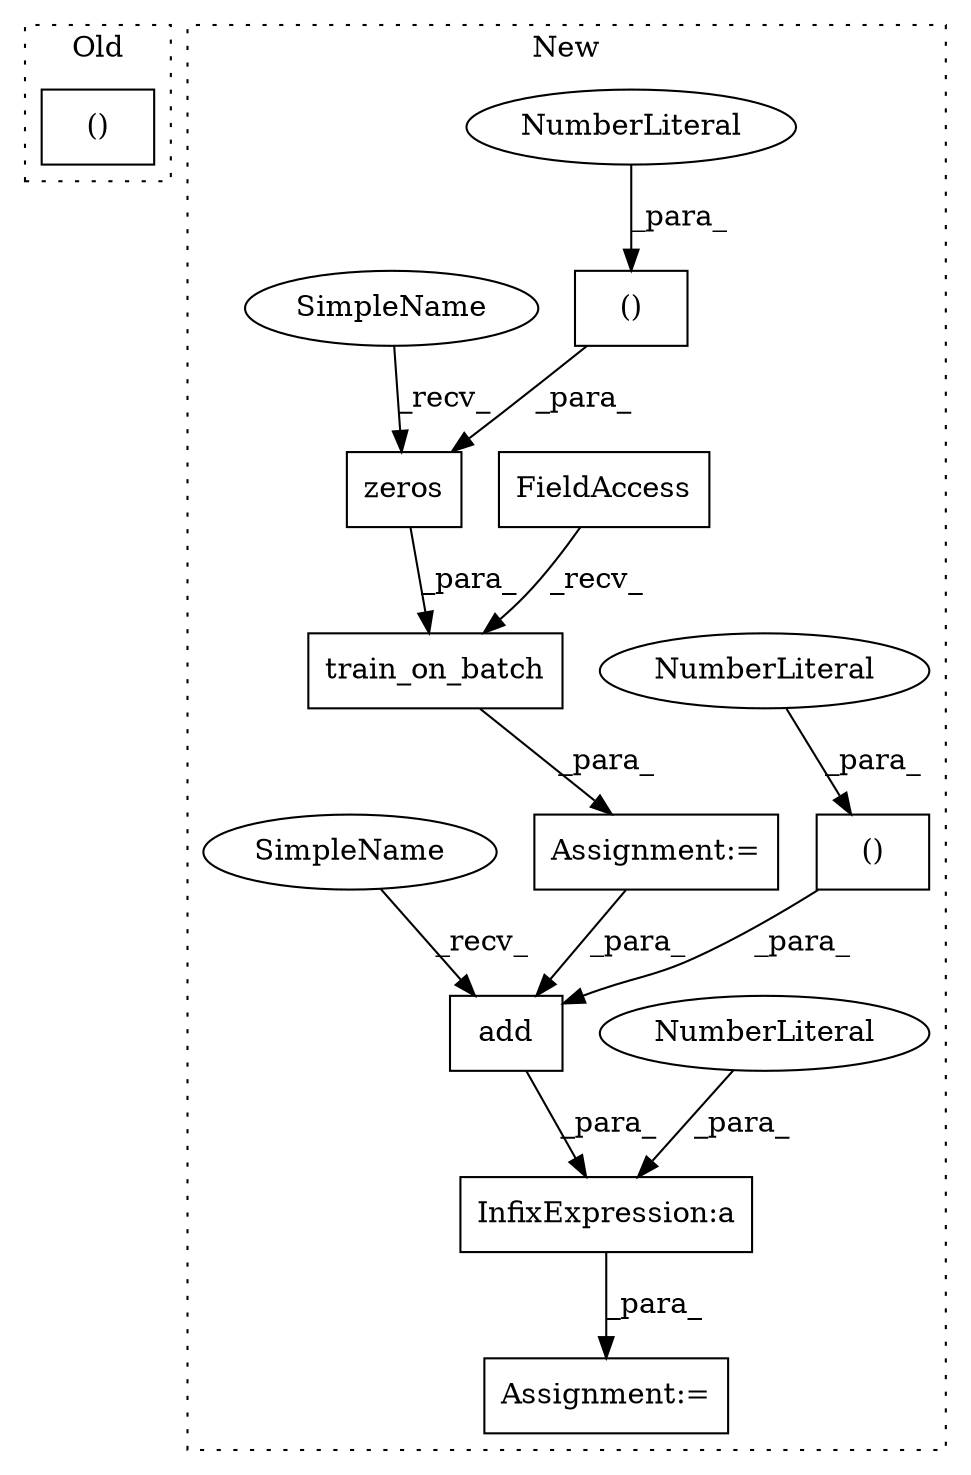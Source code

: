 digraph G {
subgraph cluster0 {
1 [label="()" a="106" s="3659" l="25" shape="box"];
label = "Old";
style="dotted";
}
subgraph cluster1 {
2 [label="train_on_batch" a="32" s="3917,3986" l="15,1" shape="box"];
3 [label="FieldAccess" a="22" s="3898" l="18" shape="box"];
4 [label="Assignment:=" a="7" s="3897" l="1" shape="box"];
5 [label="add" a="32" s="4015,4042" l="4,1" shape="box"];
6 [label="()" a="106" s="3960" l="24" shape="box"];
7 [label="InfixExpression:a" a="27" s="4006" l="3" shape="box"];
8 [label="NumberLiteral" a="34" s="4003" l="3" shape="ellipse"];
9 [label="NumberLiteral" a="34" s="3983" l="1" shape="ellipse"];
10 [label="Assignment:=" a="7" s="4001" l="1" shape="box"];
11 [label="()" a="106" s="3851" l="24" shape="box"];
12 [label="NumberLiteral" a="34" s="3874" l="1" shape="ellipse"];
13 [label="zeros" a="32" s="3947,3984" l="13,2" shape="box"];
14 [label="SimpleName" a="42" s="3941" l="5" shape="ellipse"];
15 [label="SimpleName" a="42" s="4009" l="5" shape="ellipse"];
label = "New";
style="dotted";
}
2 -> 4 [label="_para_"];
3 -> 2 [label="_recv_"];
4 -> 5 [label="_para_"];
5 -> 7 [label="_para_"];
6 -> 13 [label="_para_"];
7 -> 10 [label="_para_"];
8 -> 7 [label="_para_"];
9 -> 6 [label="_para_"];
11 -> 5 [label="_para_"];
12 -> 11 [label="_para_"];
13 -> 2 [label="_para_"];
14 -> 13 [label="_recv_"];
15 -> 5 [label="_recv_"];
}